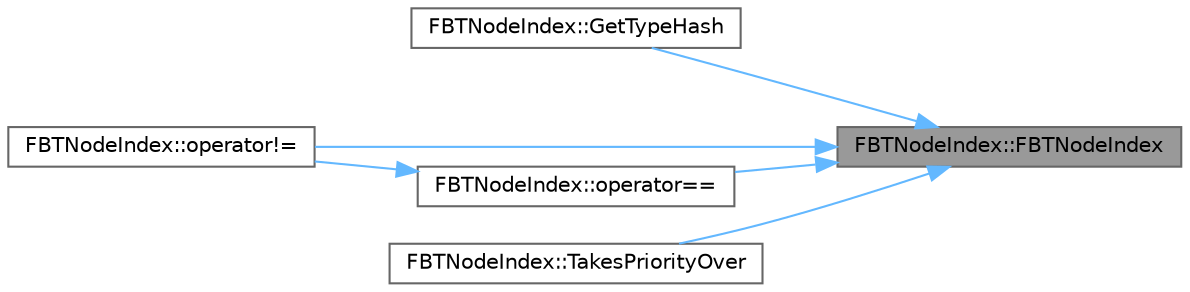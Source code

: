 digraph "FBTNodeIndex::FBTNodeIndex"
{
 // INTERACTIVE_SVG=YES
 // LATEX_PDF_SIZE
  bgcolor="transparent";
  edge [fontname=Helvetica,fontsize=10,labelfontname=Helvetica,labelfontsize=10];
  node [fontname=Helvetica,fontsize=10,shape=box,height=0.2,width=0.4];
  rankdir="RL";
  Node1 [id="Node000001",label="FBTNodeIndex::FBTNodeIndex",height=0.2,width=0.4,color="gray40", fillcolor="grey60", style="filled", fontcolor="black",tooltip=" "];
  Node1 -> Node2 [id="edge1_Node000001_Node000002",dir="back",color="steelblue1",style="solid",tooltip=" "];
  Node2 [id="Node000002",label="FBTNodeIndex::GetTypeHash",height=0.2,width=0.4,color="grey40", fillcolor="white", style="filled",URL="$d4/da8/structFBTNodeIndex.html#ad4e90b438efa47659d5cbfc6dd89b3c2",tooltip=" "];
  Node1 -> Node3 [id="edge2_Node000001_Node000003",dir="back",color="steelblue1",style="solid",tooltip=" "];
  Node3 [id="Node000003",label="FBTNodeIndex::operator!=",height=0.2,width=0.4,color="grey40", fillcolor="white", style="filled",URL="$d4/da8/structFBTNodeIndex.html#a1bb7ecc9b037d7f8d7eadef524afe6a5",tooltip=" "];
  Node1 -> Node4 [id="edge3_Node000001_Node000004",dir="back",color="steelblue1",style="solid",tooltip=" "];
  Node4 [id="Node000004",label="FBTNodeIndex::operator==",height=0.2,width=0.4,color="grey40", fillcolor="white", style="filled",URL="$d4/da8/structFBTNodeIndex.html#a4bf1b1fbe66a1f46296f8fac4d976932",tooltip=" "];
  Node4 -> Node3 [id="edge4_Node000004_Node000003",dir="back",color="steelblue1",style="solid",tooltip=" "];
  Node1 -> Node5 [id="edge5_Node000001_Node000005",dir="back",color="steelblue1",style="solid",tooltip=" "];
  Node5 [id="Node000005",label="FBTNodeIndex::TakesPriorityOver",height=0.2,width=0.4,color="grey40", fillcolor="white", style="filled",URL="$d4/da8/structFBTNodeIndex.html#ab70f26807e62c933646ec3407805c694",tooltip=" "];
}

